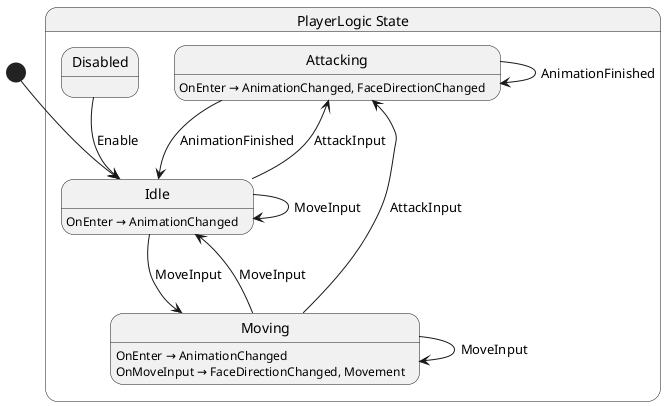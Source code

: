 @startuml PlayerLogic
state "PlayerLogic State" as Shellguard_Player_State_PlayerLogic_State {
  state "Attacking" as Shellguard_Player_State_PlayerLogic_State_Attacking
  state "Disabled" as Shellguard_Player_State_PlayerLogic_State_Disabled
  state "Idle" as Shellguard_Player_State_PlayerLogic_State_Idle
  state "Moving" as Shellguard_Player_State_PlayerLogic_State_Moving
}

Shellguard_Player_State_PlayerLogic_State_Attacking --> Shellguard_Player_State_PlayerLogic_State_Attacking : AnimationFinished
Shellguard_Player_State_PlayerLogic_State_Attacking --> Shellguard_Player_State_PlayerLogic_State_Idle : AnimationFinished
Shellguard_Player_State_PlayerLogic_State_Disabled --> Shellguard_Player_State_PlayerLogic_State_Idle : Enable
Shellguard_Player_State_PlayerLogic_State_Idle --> Shellguard_Player_State_PlayerLogic_State_Attacking : AttackInput
Shellguard_Player_State_PlayerLogic_State_Idle --> Shellguard_Player_State_PlayerLogic_State_Idle : MoveInput
Shellguard_Player_State_PlayerLogic_State_Idle --> Shellguard_Player_State_PlayerLogic_State_Moving : MoveInput
Shellguard_Player_State_PlayerLogic_State_Moving --> Shellguard_Player_State_PlayerLogic_State_Attacking : AttackInput
Shellguard_Player_State_PlayerLogic_State_Moving --> Shellguard_Player_State_PlayerLogic_State_Idle : MoveInput
Shellguard_Player_State_PlayerLogic_State_Moving --> Shellguard_Player_State_PlayerLogic_State_Moving : MoveInput

Shellguard_Player_State_PlayerLogic_State_Attacking : OnEnter → AnimationChanged, FaceDirectionChanged
Shellguard_Player_State_PlayerLogic_State_Idle : OnEnter → AnimationChanged
Shellguard_Player_State_PlayerLogic_State_Moving : OnEnter → AnimationChanged
Shellguard_Player_State_PlayerLogic_State_Moving : OnMoveInput → FaceDirectionChanged, Movement

[*] --> Shellguard_Player_State_PlayerLogic_State_Idle
@enduml